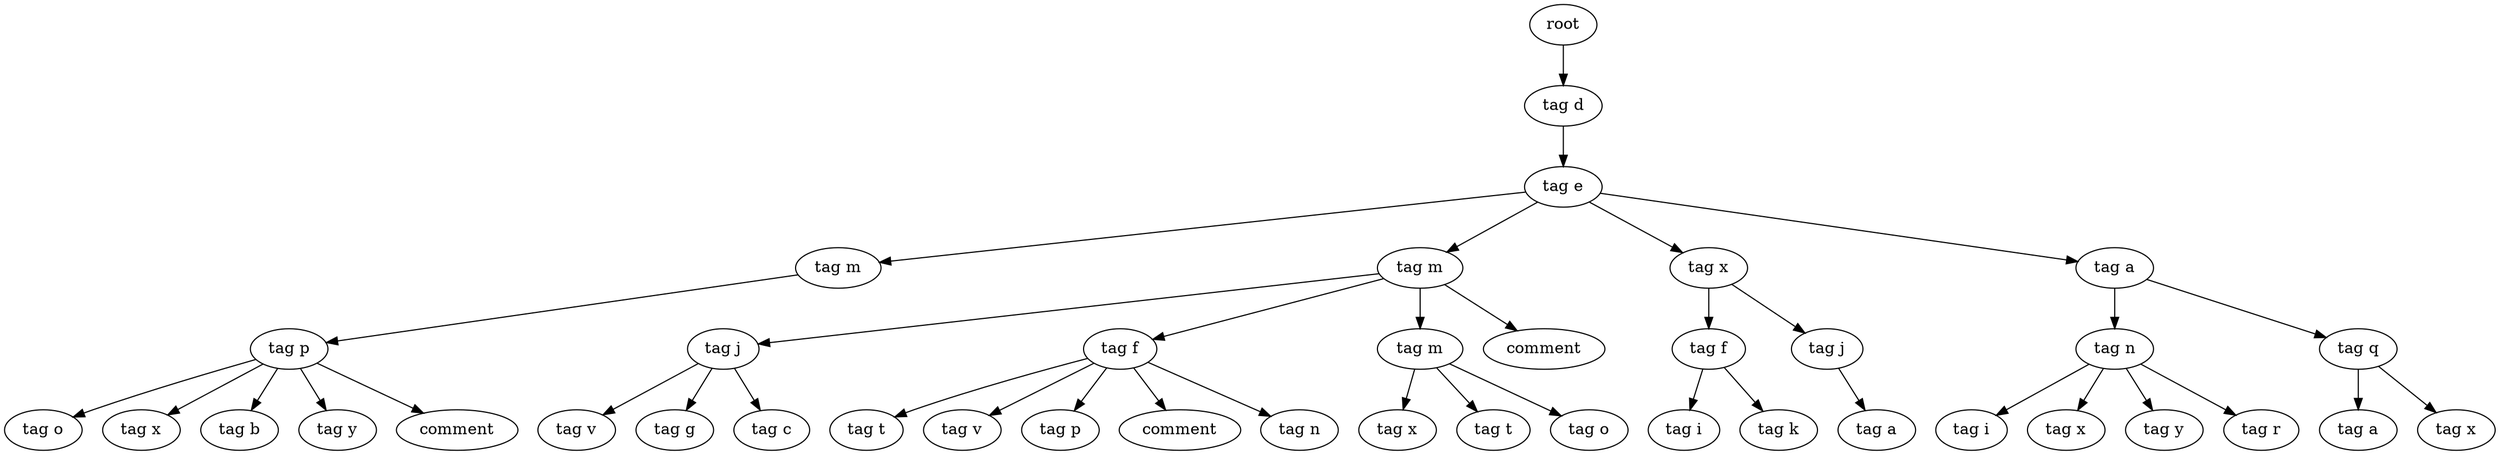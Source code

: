 digraph Tree{
0[label="root"];
0->00
00[label="tag d"];
00->000
000[label="tag e"];
000->0000
0000[label="tag m"];
0000->00000
00000[label="tag p"];
00000->000000
000000[label="tag o"];
00000->000001
000001[label="tag x"];
00000->000002
000002[label="tag b"];
00000->000003
000003[label="tag y"];
00000->000004
000004[label="comment"];
000->0001
0001[label="tag m"];
0001->00010
00010[label="tag j"];
00010->000100
000100[label="tag v"];
00010->000101
000101[label="tag g"];
00010->000102
000102[label="tag c"];
0001->00011
00011[label="tag f"];
00011->000110
000110[label="tag t"];
00011->000111
000111[label="tag v"];
00011->000112
000112[label="tag p"];
00011->000113
000113[label="comment"];
00011->000114
000114[label="tag n"];
0001->00012
00012[label="tag m"];
00012->000120
000120[label="tag x"];
00012->000121
000121[label="tag t"];
00012->000122
000122[label="tag o"];
0001->00013
00013[label="comment"];
000->0002
0002[label="tag x"];
0002->00020
00020[label="tag f"];
00020->000200
000200[label="tag i"];
00020->000201
000201[label="tag k"];
0002->00021
00021[label="tag j"];
00021->000210
000210[label="tag a"];
000->0003
0003[label="tag a"];
0003->00030
00030[label="tag n"];
00030->000300
000300[label="tag i"];
00030->000301
000301[label="tag x"];
00030->000302
000302[label="tag y"];
00030->000303
000303[label="tag r"];
0003->00031
00031[label="tag q"];
00031->000310
000310[label="tag a"];
00031->000311
000311[label="tag x"];
}
